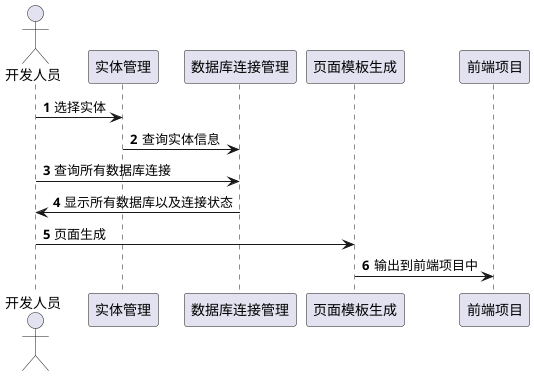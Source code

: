 @startuml
autonumber
actor "开发人员" as user
participant entityManager as "实体管理"
participant dsManager as "数据库连接管理"
participant pageTemple  as "页面模板生成"
participant project as "前端项目"

user -> entityManager :选择实体
entityManager -> dsManager :查询实体信息

user -> dsManager : 查询所有数据库连接
dsManager -> user: 显示所有数据库以及连接状态

user -> pageTemple : 页面生成
pageTemple -> project :输出到前端项目中

@enduml
